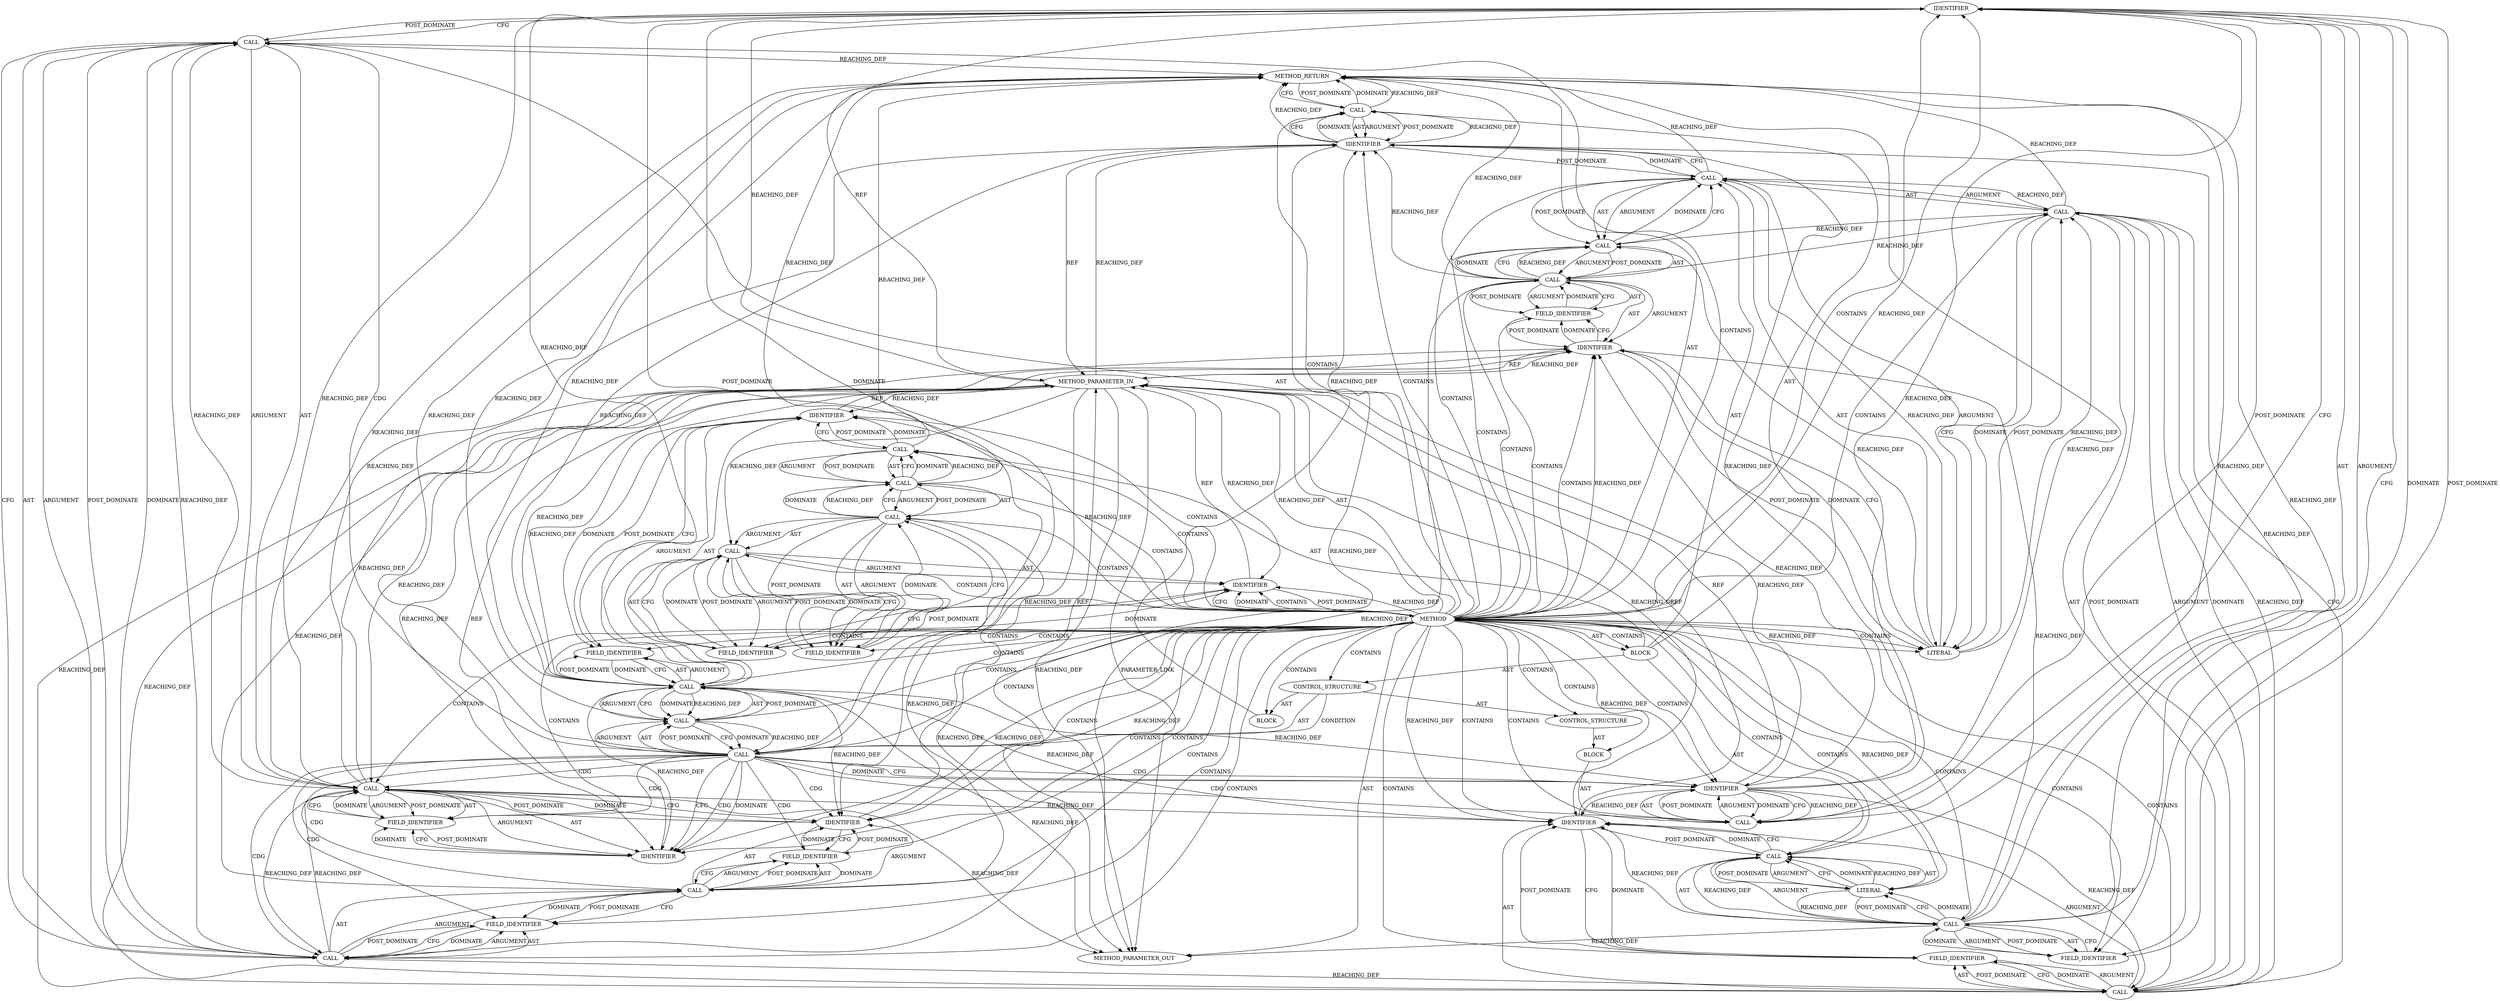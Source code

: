 digraph {
  10006 [label=IDENTIFIER ORDER=1 ARGUMENT_INDEX=1 CODE="strp" COLUMN_NUMBER=2 LINE_NUMBER=583 TYPE_FULL_NAME="tls_strparser*" NAME="strp"]
  9989 [label=FIELD_IDENTIFIER ORDER=2 ARGUMENT_INDEX=2 CODE="copy_mode" COLUMN_NUMBER=14 LINE_NUMBER=578 CANONICAL_NAME="copy_mode"]
  9976 [label=BLOCK ORDER=2 ARGUMENT_INDEX=-1 CODE="{
	WARN_ON(!strp->stm.full_len);

	if (likely(!strp->copy_mode))
		tcp_read_done(strp->sk, strp->stm.full_len);
	else
		tls_strp_flush_anchor_copy(strp);

	strp->msg_ready = 0;
	memset(&strp->stm, 0, sizeof(strp->stm));

	tls_strp_check_rcv(strp);
}" COLUMN_NUMBER=1 LINE_NUMBER=575 TYPE_FULL_NAME="void"]
  9991 [label=CALL ORDER=1 ARGUMENT_INDEX=1 CODE="tcp_read_done(strp->sk, strp->stm.full_len)" COLUMN_NUMBER=3 METHOD_FULL_NAME="tcp_read_done" LINE_NUMBER=579 TYPE_FULL_NAME="<empty>" DISPATCH_TYPE="STATIC_DISPATCH" SIGNATURE="" NAME="tcp_read_done"]
  10013 [label=FIELD_IDENTIFIER ORDER=2 ARGUMENT_INDEX=2 CODE="stm" COLUMN_NUMBER=10 LINE_NUMBER=584 CANONICAL_NAME="stm"]
  10007 [label=FIELD_IDENTIFIER ORDER=2 ARGUMENT_INDEX=2 CODE="msg_ready" COLUMN_NUMBER=2 LINE_NUMBER=583 CANONICAL_NAME="msg_ready"]
  9993 [label=IDENTIFIER ORDER=1 ARGUMENT_INDEX=1 CODE="strp" COLUMN_NUMBER=17 LINE_NUMBER=579 TYPE_FULL_NAME="tls_strparser*" NAME="strp"]
  9984 [label=CONTROL_STRUCTURE CONTROL_STRUCTURE_TYPE="IF" ORDER=2 PARSER_TYPE_NAME="CASTIfStatement" ARGUMENT_INDEX=-1 CODE="if (likely(!strp->copy_mode))" COLUMN_NUMBER=2 LINE_NUMBER=578]
  10008 [label=LITERAL ORDER=2 ARGUMENT_INDEX=2 CODE="0" COLUMN_NUMBER=20 LINE_NUMBER=583 TYPE_FULL_NAME="int"]
  9977 [label=CALL ORDER=1 ARGUMENT_INDEX=-1 CODE="WARN_ON(!strp->stm.full_len)" COLUMN_NUMBER=2 METHOD_FULL_NAME="WARN_ON" LINE_NUMBER=576 TYPE_FULL_NAME="<empty>" DISPATCH_TYPE="STATIC_DISPATCH" SIGNATURE="" NAME="WARN_ON"]
  9996 [label=CALL ORDER=1 ARGUMENT_INDEX=1 CODE="strp->stm" COLUMN_NUMBER=27 METHOD_FULL_NAME="<operator>.indirectFieldAccess" LINE_NUMBER=579 TYPE_FULL_NAME="<empty>" DISPATCH_TYPE="STATIC_DISPATCH" SIGNATURE="" NAME="<operator>.indirectFieldAccess"]
  9990 [label=BLOCK ORDER=2 ARGUMENT_INDEX=-1 CODE="<empty>" COLUMN_NUMBER=3 LINE_NUMBER=579 TYPE_FULL_NAME="void"]
  9988 [label=IDENTIFIER ORDER=1 ARGUMENT_INDEX=1 CODE="strp" COLUMN_NUMBER=14 LINE_NUMBER=578 TYPE_FULL_NAME="tls_strparser*" NAME="strp"]
  10016 [label=CALL ORDER=1 ARGUMENT_INDEX=1 CODE="strp->stm" COLUMN_NUMBER=31 METHOD_FULL_NAME="<operator>.indirectFieldAccess" LINE_NUMBER=584 TYPE_FULL_NAME="<empty>" DISPATCH_TYPE="STATIC_DISPATCH" SIGNATURE="" NAME="<operator>.indirectFieldAccess"]
  9974 [label=METHOD COLUMN_NUMBER=1 LINE_NUMBER=574 COLUMN_NUMBER_END=1 IS_EXTERNAL=false SIGNATURE="void tls_strp_msg_done (tls_strparser*)" NAME="tls_strp_msg_done" AST_PARENT_TYPE="TYPE_DECL" AST_PARENT_FULL_NAME="tls_strp.c:<global>" ORDER=23 CODE="void tls_strp_msg_done(struct tls_strparser *strp)
{
	WARN_ON(!strp->stm.full_len);

	if (likely(!strp->copy_mode))
		tcp_read_done(strp->sk, strp->stm.full_len);
	else
		tls_strp_flush_anchor_copy(strp);

	strp->msg_ready = 0;
	memset(&strp->stm, 0, sizeof(strp->stm));

	tls_strp_check_rcv(strp);
}" FULL_NAME="tls_strp_msg_done" LINE_NUMBER_END=587 FILENAME="tls_strp.c"]
  10003 [label=IDENTIFIER ORDER=1 ARGUMENT_INDEX=1 CODE="strp" COLUMN_NUMBER=30 LINE_NUMBER=581 TYPE_FULL_NAME="tls_strparser*" NAME="strp"]
  10002 [label=CALL ORDER=1 ARGUMENT_INDEX=1 CODE="tls_strp_flush_anchor_copy(strp)" COLUMN_NUMBER=3 METHOD_FULL_NAME="tls_strp_flush_anchor_copy" LINE_NUMBER=581 TYPE_FULL_NAME="<empty>" DISPATCH_TYPE="STATIC_DISPATCH" SIGNATURE="" NAME="tls_strp_flush_anchor_copy"]
  9980 [label=CALL ORDER=1 ARGUMENT_INDEX=1 CODE="strp->stm" COLUMN_NUMBER=11 METHOD_FULL_NAME="<operator>.indirectFieldAccess" LINE_NUMBER=576 TYPE_FULL_NAME="<empty>" DISPATCH_TYPE="STATIC_DISPATCH" SIGNATURE="" NAME="<operator>.indirectFieldAccess"]
  9981 [label=IDENTIFIER ORDER=1 ARGUMENT_INDEX=1 CODE="strp" COLUMN_NUMBER=11 LINE_NUMBER=576 TYPE_FULL_NAME="tls_strparser*" NAME="strp"]
  10005 [label=CALL ORDER=1 ARGUMENT_INDEX=1 CODE="strp->msg_ready" COLUMN_NUMBER=2 METHOD_FULL_NAME="<operator>.indirectFieldAccess" LINE_NUMBER=583 TYPE_FULL_NAME="<empty>" DISPATCH_TYPE="STATIC_DISPATCH" SIGNATURE="" NAME="<operator>.indirectFieldAccess"]
  10010 [label=CALL ORDER=1 ARGUMENT_INDEX=1 CODE="&strp->stm" COLUMN_NUMBER=9 METHOD_FULL_NAME="<operator>.addressOf" LINE_NUMBER=584 TYPE_FULL_NAME="<empty>" DISPATCH_TYPE="STATIC_DISPATCH" SIGNATURE="" NAME="<operator>.addressOf"]
  9987 [label=CALL ORDER=1 ARGUMENT_INDEX=1 CODE="strp->copy_mode" COLUMN_NUMBER=14 METHOD_FULL_NAME="<operator>.indirectFieldAccess" LINE_NUMBER=578 TYPE_FULL_NAME="<empty>" DISPATCH_TYPE="STATIC_DISPATCH" SIGNATURE="" NAME="<operator>.indirectFieldAccess"]
  9986 [label=CALL ORDER=1 ARGUMENT_INDEX=1 CODE="!strp->copy_mode" COLUMN_NUMBER=13 METHOD_FULL_NAME="<operator>.logicalNot" LINE_NUMBER=578 TYPE_FULL_NAME="<empty>" DISPATCH_TYPE="STATIC_DISPATCH" SIGNATURE="" NAME="<operator>.logicalNot"]
  10009 [label=CALL ORDER=4 ARGUMENT_INDEX=-1 CODE="memset(&strp->stm, 0, sizeof(strp->stm))" COLUMN_NUMBER=2 METHOD_FULL_NAME="memset" LINE_NUMBER=584 TYPE_FULL_NAME="<empty>" DISPATCH_TYPE="STATIC_DISPATCH" SIGNATURE="" NAME="memset"]
  10001 [label=BLOCK ORDER=1 ARGUMENT_INDEX=-1 CODE="<empty>" COLUMN_NUMBER=3 LINE_NUMBER=581 TYPE_FULL_NAME="void"]
  9975 [label=METHOD_PARAMETER_IN ORDER=1 CODE="struct tls_strparser *strp" IS_VARIADIC=false COLUMN_NUMBER=24 LINE_NUMBER=574 TYPE_FULL_NAME="tls_strparser*" EVALUATION_STRATEGY="BY_VALUE" INDEX=1 NAME="strp"]
  10011 [label=CALL ORDER=1 ARGUMENT_INDEX=1 CODE="strp->stm" COLUMN_NUMBER=10 METHOD_FULL_NAME="<operator>.indirectFieldAccess" LINE_NUMBER=584 TYPE_FULL_NAME="<empty>" DISPATCH_TYPE="STATIC_DISPATCH" SIGNATURE="" NAME="<operator>.indirectFieldAccess"]
  10012 [label=IDENTIFIER ORDER=1 ARGUMENT_INDEX=1 CODE="strp" COLUMN_NUMBER=10 LINE_NUMBER=584 TYPE_FULL_NAME="tls_strparser*" NAME="strp"]
  9985 [label=CALL ORDER=1 ARGUMENT_INDEX=-1 CODE="likely(!strp->copy_mode)" COLUMN_NUMBER=6 METHOD_FULL_NAME="likely" LINE_NUMBER=578 TYPE_FULL_NAME="<empty>" DISPATCH_TYPE="STATIC_DISPATCH" SIGNATURE="" NAME="likely"]
  9983 [label=FIELD_IDENTIFIER ORDER=2 ARGUMENT_INDEX=2 CODE="full_len" COLUMN_NUMBER=11 LINE_NUMBER=576 CANONICAL_NAME="full_len"]
  9997 [label=IDENTIFIER ORDER=1 ARGUMENT_INDEX=1 CODE="strp" COLUMN_NUMBER=27 LINE_NUMBER=579 TYPE_FULL_NAME="tls_strparser*" NAME="strp"]
  9995 [label=CALL ORDER=2 ARGUMENT_INDEX=2 CODE="strp->stm.full_len" COLUMN_NUMBER=27 METHOD_FULL_NAME="<operator>.fieldAccess" LINE_NUMBER=579 TYPE_FULL_NAME="<empty>" DISPATCH_TYPE="STATIC_DISPATCH" SIGNATURE="" NAME="<operator>.fieldAccess"]
  21541 [label=METHOD_PARAMETER_OUT ORDER=1 CODE="struct tls_strparser *strp" IS_VARIADIC=false COLUMN_NUMBER=24 LINE_NUMBER=574 TYPE_FULL_NAME="tls_strparser*" EVALUATION_STRATEGY="BY_VALUE" INDEX=1 NAME="strp"]
  10017 [label=IDENTIFIER ORDER=1 ARGUMENT_INDEX=1 CODE="strp" COLUMN_NUMBER=31 LINE_NUMBER=584 TYPE_FULL_NAME="tls_strparser*" NAME="strp"]
  10014 [label=LITERAL ORDER=2 ARGUMENT_INDEX=2 CODE="0" COLUMN_NUMBER=21 LINE_NUMBER=584 TYPE_FULL_NAME="int"]
  10000 [label=CONTROL_STRUCTURE CONTROL_STRUCTURE_TYPE="ELSE" ORDER=3 PARSER_TYPE_NAME="CASTExpressionStatement" ARGUMENT_INDEX=-1 CODE="else" COLUMN_NUMBER=3 LINE_NUMBER=581]
  10015 [label=CALL ORDER=3 ARGUMENT_INDEX=3 CODE="sizeof(strp->stm)" COLUMN_NUMBER=24 METHOD_FULL_NAME="<operator>.sizeOf" LINE_NUMBER=584 TYPE_FULL_NAME="<empty>" DISPATCH_TYPE="STATIC_DISPATCH" SIGNATURE="" NAME="<operator>.sizeOf"]
  9979 [label=CALL ORDER=1 ARGUMENT_INDEX=1 CODE="strp->stm.full_len" COLUMN_NUMBER=11 METHOD_FULL_NAME="<operator>.fieldAccess" LINE_NUMBER=576 TYPE_FULL_NAME="<empty>" DISPATCH_TYPE="STATIC_DISPATCH" SIGNATURE="" NAME="<operator>.fieldAccess"]
  10004 [label=CALL ORDER=3 ARGUMENT_INDEX=-1 CODE="strp->msg_ready = 0" COLUMN_NUMBER=2 METHOD_FULL_NAME="<operator>.assignment" LINE_NUMBER=583 TYPE_FULL_NAME="<empty>" DISPATCH_TYPE="STATIC_DISPATCH" SIGNATURE="" NAME="<operator>.assignment"]
  9992 [label=CALL ORDER=1 ARGUMENT_INDEX=1 CODE="strp->sk" COLUMN_NUMBER=17 METHOD_FULL_NAME="<operator>.indirectFieldAccess" LINE_NUMBER=579 TYPE_FULL_NAME="<empty>" DISPATCH_TYPE="STATIC_DISPATCH" SIGNATURE="" NAME="<operator>.indirectFieldAccess"]
  9982 [label=FIELD_IDENTIFIER ORDER=2 ARGUMENT_INDEX=2 CODE="stm" COLUMN_NUMBER=11 LINE_NUMBER=576 CANONICAL_NAME="stm"]
  10018 [label=FIELD_IDENTIFIER ORDER=2 ARGUMENT_INDEX=2 CODE="stm" COLUMN_NUMBER=31 LINE_NUMBER=584 CANONICAL_NAME="stm"]
  9978 [label=CALL ORDER=1 ARGUMENT_INDEX=1 CODE="!strp->stm.full_len" COLUMN_NUMBER=10 METHOD_FULL_NAME="<operator>.logicalNot" LINE_NUMBER=576 TYPE_FULL_NAME="<empty>" DISPATCH_TYPE="STATIC_DISPATCH" SIGNATURE="" NAME="<operator>.logicalNot"]
  9998 [label=FIELD_IDENTIFIER ORDER=2 ARGUMENT_INDEX=2 CODE="stm" COLUMN_NUMBER=27 LINE_NUMBER=579 CANONICAL_NAME="stm"]
  10019 [label=CALL ORDER=5 ARGUMENT_INDEX=-1 CODE="tls_strp_check_rcv(strp)" COLUMN_NUMBER=2 METHOD_FULL_NAME="tls_strp_check_rcv" LINE_NUMBER=586 TYPE_FULL_NAME="<empty>" DISPATCH_TYPE="STATIC_DISPATCH" SIGNATURE="" NAME="tls_strp_check_rcv"]
  9994 [label=FIELD_IDENTIFIER ORDER=2 ARGUMENT_INDEX=2 CODE="sk" COLUMN_NUMBER=17 LINE_NUMBER=579 CANONICAL_NAME="sk"]
  10021 [label=METHOD_RETURN ORDER=3 CODE="RET" COLUMN_NUMBER=1 LINE_NUMBER=574 TYPE_FULL_NAME="void" EVALUATION_STRATEGY="BY_VALUE"]
  9999 [label=FIELD_IDENTIFIER ORDER=2 ARGUMENT_INDEX=2 CODE="full_len" COLUMN_NUMBER=27 LINE_NUMBER=579 CANONICAL_NAME="full_len"]
  10020 [label=IDENTIFIER ORDER=1 ARGUMENT_INDEX=1 CODE="strp" COLUMN_NUMBER=21 LINE_NUMBER=586 TYPE_FULL_NAME="tls_strparser*" NAME="strp"]
  9987 -> 9986 [label=CFG ]
  10008 -> 10005 [label=REACHING_DEF VARIABLE="0"]
  9995 -> 9991 [label=DOMINATE ]
  9992 -> 10012 [label=REACHING_DEF VARIABLE="strp->sk"]
  9980 -> 9982 [label=POST_DOMINATE ]
  9995 -> 9991 [label=REACHING_DEF VARIABLE="strp->stm.full_len"]
  9974 -> 9981 [label=REACHING_DEF VARIABLE=""]
  9992 -> 9991 [label=REACHING_DEF VARIABLE="strp->sk"]
  10005 -> 21541 [label=REACHING_DEF VARIABLE="strp->msg_ready"]
  10005 -> 10007 [label=ARGUMENT ]
  9974 -> 9997 [label=CONTAINS ]
  9995 -> 10011 [label=REACHING_DEF VARIABLE="strp->stm.full_len"]
  9998 -> 9996 [label=DOMINATE ]
  9974 -> 9999 [label=CONTAINS ]
  9979 -> 9995 [label=REACHING_DEF VARIABLE="strp->stm.full_len"]
  9987 -> 10006 [label=REACHING_DEF VARIABLE="strp->copy_mode"]
  9975 -> 10017 [label=REACHING_DEF VARIABLE="strp"]
  10002 -> 10006 [label=CFG ]
  10019 -> 10021 [label=DOMINATE ]
  9991 -> 9995 [label=AST ]
  10014 -> 10015 [label=REACHING_DEF VARIABLE="0"]
  10014 -> 10010 [label=POST_DOMINATE ]
  10004 -> 10005 [label=AST ]
  10016 -> 10021 [label=REACHING_DEF VARIABLE="strp->stm"]
  9974 -> 10011 [label=CONTAINS ]
  9985 -> 9986 [label=ARGUMENT ]
  9975 -> 9992 [label=REACHING_DEF VARIABLE="strp"]
  10016 -> 10018 [label=AST ]
  9985 -> 9993 [label=CFG ]
  10010 -> 10011 [label=AST ]
  9987 -> 9988 [label=ARGUMENT ]
  9974 -> 9993 [label=REACHING_DEF VARIABLE=""]
  10011 -> 10010 [label=DOMINATE ]
  9987 -> 9989 [label=AST ]
  9974 -> 10020 [label=REACHING_DEF VARIABLE=""]
  9974 -> 10017 [label=REACHING_DEF VARIABLE=""]
  10018 -> 10016 [label=DOMINATE ]
  9978 -> 9979 [label=AST ]
  10003 -> 10002 [label=DOMINATE ]
  10008 -> 10004 [label=CFG ]
  9992 -> 9997 [label=DOMINATE ]
  10007 -> 10005 [label=CFG ]
  9992 -> 9997 [label=CFG ]
  9996 -> 9999 [label=CFG ]
  10003 -> 10017 [label=REACHING_DEF VARIABLE="strp"]
  9974 -> 9981 [label=CFG ]
  10006 -> 10002 [label=POST_DOMINATE ]
  9976 -> 9977 [label=AST ]
  10004 -> 10008 [label=ARGUMENT ]
  9987 -> 9986 [label=DOMINATE ]
  9982 -> 9980 [label=CFG ]
  9983 -> 9980 [label=POST_DOMINATE ]
  10007 -> 10006 [label=POST_DOMINATE ]
  9985 -> 9992 [label=CDG ]
  9975 -> 9980 [label=REACHING_DEF VARIABLE="strp"]
  9985 -> 10003 [label=DOMINATE ]
  10015 -> 10009 [label=DOMINATE ]
  10015 -> 10016 [label=AST ]
  10009 -> 10014 [label=AST ]
  10010 -> 10011 [label=POST_DOMINATE ]
  9985 -> 9996 [label=CDG ]
  9994 -> 9992 [label=CFG ]
  9974 -> 10006 [label=CONTAINS ]
  9974 -> 10010 [label=CONTAINS ]
  9985 -> 9986 [label=AST ]
  9997 -> 9975 [label=REF ]
  9978 -> 9977 [label=CFG ]
  9974 -> 9980 [label=CONTAINS ]
  9981 -> 9975 [label=REF ]
  10015 -> 10016 [label=ARGUMENT ]
  10018 -> 10016 [label=CFG ]
  10005 -> 10004 [label=REACHING_DEF VARIABLE="strp->msg_ready"]
  9979 -> 9978 [label=DOMINATE ]
  9974 -> 9987 [label=CONTAINS ]
  10010 -> 10015 [label=REACHING_DEF VARIABLE="&strp->stm"]
  9978 -> 9979 [label=ARGUMENT ]
  9992 -> 9993 [label=ARGUMENT ]
  9974 -> 10021 [label=AST ]
  10009 -> 10015 [label=ARGUMENT ]
  9974 -> 9982 [label=CONTAINS ]
  10009 -> 10015 [label=POST_DOMINATE ]
  10002 -> 10021 [label=REACHING_DEF VARIABLE="tls_strp_flush_anchor_copy(strp)"]
  9981 -> 9974 [label=POST_DOMINATE ]
  9986 -> 10021 [label=REACHING_DEF VARIABLE="!strp->copy_mode"]
  10005 -> 10007 [label=AST ]
  9985 -> 9993 [label=CDG ]
  9985 -> 9999 [label=CDG ]
  10010 -> 10009 [label=REACHING_DEF VARIABLE="&strp->stm"]
  10003 -> 10020 [label=REACHING_DEF VARIABLE="strp"]
  10012 -> 10004 [label=POST_DOMINATE ]
  9975 -> 21541 [label=REACHING_DEF VARIABLE="strp"]
  9974 -> 9990 [label=CONTAINS ]
  9975 -> 9987 [label=REACHING_DEF VARIABLE="strp"]
  9986 -> 9987 [label=AST ]
  9974 -> 9994 [label=CONTAINS ]
  10008 -> 10005 [label=POST_DOMINATE ]
  9974 -> 10009 [label=CONTAINS ]
  9996 -> 9998 [label=ARGUMENT ]
  9999 -> 9995 [label=DOMINATE ]
  10008 -> 10004 [label=DOMINATE ]
  10011 -> 10013 [label=ARGUMENT ]
  10002 -> 10003 [label=AST ]
  9978 -> 10021 [label=REACHING_DEF VARIABLE="!strp->stm.full_len"]
  9974 -> 9992 [label=CONTAINS ]
  9975 -> 10003 [label=REACHING_DEF VARIABLE="strp"]
  9978 -> 9979 [label=POST_DOMINATE ]
  9980 -> 9983 [label=DOMINATE ]
  10003 -> 9975 [label=REF ]
  10020 -> 10019 [label=REACHING_DEF VARIABLE="strp"]
  9979 -> 9996 [label=REACHING_DEF VARIABLE="strp->stm.full_len"]
  9977 -> 9988 [label=DOMINATE ]
  9986 -> 9987 [label=POST_DOMINATE ]
  9975 -> 9993 [label=REACHING_DEF VARIABLE="strp"]
  10003 -> 10011 [label=REACHING_DEF VARIABLE="strp"]
  9995 -> 9992 [label=REACHING_DEF VARIABLE="strp->stm.full_len"]
  9988 -> 9975 [label=REF ]
  9987 -> 10020 [label=REACHING_DEF VARIABLE="strp->copy_mode"]
  9995 -> 9999 [label=ARGUMENT ]
  9997 -> 9992 [label=POST_DOMINATE ]
  9985 -> 9986 [label=POST_DOMINATE ]
  10009 -> 10020 [label=DOMINATE ]
  9981 -> 9982 [label=DOMINATE ]
  9996 -> 9999 [label=DOMINATE ]
  10016 -> 10017 [label=AST ]
  10008 -> 10004 [label=REACHING_DEF VARIABLE="0"]
  9974 -> 10006 [label=REACHING_DEF VARIABLE=""]
  9985 -> 9998 [label=CDG ]
  10002 -> 10003 [label=POST_DOMINATE ]
  9974 -> 9975 [label=AST ]
  9989 -> 9987 [label=DOMINATE ]
  10014 -> 10010 [label=REACHING_DEF VARIABLE="0"]
  9975 -> 9997 [label=REACHING_DEF VARIABLE="strp"]
  10011 -> 10010 [label=REACHING_DEF VARIABLE="strp->stm"]
  10006 -> 9985 [label=POST_DOMINATE ]
  9974 -> 10003 [label=CONTAINS ]
  10004 -> 10008 [label=AST ]
  10017 -> 10018 [label=DOMINATE ]
  9974 -> 9997 [label=REACHING_DEF VARIABLE=""]
  9976 -> 10004 [label=AST ]
  9974 -> 10018 [label=CONTAINS ]
  9974 -> 9977 [label=CONTAINS ]
  9988 -> 9977 [label=POST_DOMINATE ]
  9997 -> 9998 [label=DOMINATE ]
  10006 -> 9975 [label=REF ]
  9986 -> 9985 [label=CFG ]
  9987 -> 21541 [label=REACHING_DEF VARIABLE="strp->copy_mode"]
  10004 -> 10005 [label=ARGUMENT ]
  10009 -> 10021 [label=REACHING_DEF VARIABLE="memset(&strp->stm, 0, sizeof(strp->stm))"]
  9992 -> 21541 [label=REACHING_DEF VARIABLE="strp->sk"]
  10011 -> 10017 [label=REACHING_DEF VARIABLE="strp->stm"]
  10019 -> 10021 [label=REACHING_DEF VARIABLE="tls_strp_check_rcv(strp)"]
  9991 -> 9995 [label=ARGUMENT ]
  10010 -> 10011 [label=ARGUMENT ]
  9974 -> 21541 [label=AST ]
  10020 -> 10019 [label=CFG ]
  9995 -> 9999 [label=AST ]
  9999 -> 9995 [label=CFG ]
  9996 -> 9997 [label=ARGUMENT ]
  9985 -> 9994 [label=CDG ]
  9992 -> 10021 [label=REACHING_DEF VARIABLE="strp->sk"]
  9974 -> 10002 [label=CONTAINS ]
  9985 -> 9991 [label=CDG ]
  9979 -> 9978 [label=REACHING_DEF VARIABLE="strp->stm.full_len"]
  9991 -> 9992 [label=AST ]
  10009 -> 10015 [label=AST ]
  9995 -> 9996 [label=AST ]
  9981 -> 9982 [label=CFG ]
  9974 -> 10008 [label=CONTAINS ]
  9974 -> 10003 [label=REACHING_DEF VARIABLE=""]
  9974 -> 10017 [label=CONTAINS ]
  9996 -> 9997 [label=AST ]
  10016 -> 10015 [label=DOMINATE ]
  9980 -> 9983 [label=CFG ]
  10003 -> 10002 [label=CFG ]
  10014 -> 10009 [label=REACHING_DEF VARIABLE="0"]
  10016 -> 10015 [label=CFG ]
  9974 -> 9979 [label=CONTAINS ]
  10003 -> 10012 [label=REACHING_DEF VARIABLE="strp"]
  9992 -> 10020 [label=REACHING_DEF VARIABLE="strp->sk"]
  10020 -> 10009 [label=POST_DOMINATE ]
  10013 -> 10012 [label=POST_DOMINATE ]
  9985 -> 10003 [label=CFG ]
  9979 -> 9983 [label=POST_DOMINATE ]
  9974 -> 10015 [label=CONTAINS ]
  9992 -> 9994 [label=ARGUMENT ]
  10013 -> 10011 [label=CFG ]
  9980 -> 9981 [label=ARGUMENT ]
  10010 -> 10021 [label=REACHING_DEF VARIABLE="&strp->stm"]
  9987 -> 10003 [label=REACHING_DEF VARIABLE="strp->copy_mode"]
  9974 -> 9975 [label=REACHING_DEF VARIABLE=""]
  10014 -> 10017 [label=DOMINATE ]
  9995 -> 9991 [label=CFG ]
  9996 -> 9998 [label=POST_DOMINATE ]
  10005 -> 10021 [label=REACHING_DEF VARIABLE="strp->msg_ready"]
  9979 -> 9983 [label=ARGUMENT ]
  9985 -> 10006 [label=DOMINATE ]
  10009 -> 10010 [label=AST ]
  10005 -> 10017 [label=REACHING_DEF VARIABLE="strp->msg_ready"]
  10002 -> 10003 [label=ARGUMENT ]
  9974 -> 9983 [label=CONTAINS ]
  9974 -> 9981 [label=DOMINATE ]
  9975 -> 9996 [label=REACHING_DEF VARIABLE="strp"]
  9977 -> 9978 [label=ARGUMENT ]
  9993 -> 9994 [label=DOMINATE ]
  10011 -> 10013 [label=AST ]
  9974 -> 10020 [label=CONTAINS ]
  9982 -> 9981 [label=POST_DOMINATE ]
  9979 -> 9980 [label=ARGUMENT ]
  9974 -> 10013 [label=CONTAINS ]
  9976 -> 10019 [label=AST ]
  9974 -> 9993 [label=CONTAINS ]
  9988 -> 9989 [label=CFG ]
  10017 -> 10018 [label=CFG ]
  9975 -> 10011 [label=REACHING_DEF VARIABLE="strp"]
  9976 -> 9984 [label=AST ]
  9974 -> 9985 [label=CONTAINS ]
  9974 -> 10007 [label=CONTAINS ]
  10011 -> 10013 [label=POST_DOMINATE ]
  10004 -> 10021 [label=REACHING_DEF VARIABLE="strp->msg_ready = 0"]
  9974 -> 10004 [label=CONTAINS ]
  10010 -> 10014 [label=CFG ]
  10016 -> 21541 [label=REACHING_DEF VARIABLE="strp->stm"]
  9984 -> 9985 [label=CONDITION ]
  9996 -> 9998 [label=AST ]
  10019 -> 10020 [label=AST ]
  10012 -> 10013 [label=CFG ]
  9974 -> 9998 [label=CONTAINS ]
  9993 -> 9994 [label=CFG ]
  9979 -> 9978 [label=CFG ]
  10009 -> 10010 [label=ARGUMENT ]
  9987 -> 10021 [label=REACHING_DEF VARIABLE="strp->copy_mode"]
  9978 -> 9977 [label=DOMINATE ]
  9986 -> 9985 [label=DOMINATE ]
  9974 -> 9978 [label=CONTAINS ]
  10016 -> 10017 [label=ARGUMENT ]
  9986 -> 9987 [label=ARGUMENT ]
  10015 -> 10016 [label=POST_DOMINATE ]
  9975 -> 10006 [label=REACHING_DEF VARIABLE="strp"]
  9992 -> 9994 [label=POST_DOMINATE ]
  10020 -> 10021 [label=REACHING_DEF VARIABLE="strp"]
  10014 -> 10017 [label=CFG ]
  9991 -> 10021 [label=REACHING_DEF VARIABLE="tcp_read_done(strp->sk, strp->stm.full_len)"]
  10003 -> 10006 [label=REACHING_DEF VARIABLE="strp"]
  9986 -> 9985 [label=REACHING_DEF VARIABLE="!strp->copy_mode"]
  9989 -> 9988 [label=POST_DOMINATE ]
  9980 -> 9982 [label=ARGUMENT ]
  9987 -> 9988 [label=AST ]
  9987 -> 9989 [label=ARGUMENT ]
  10011 -> 10010 [label=CFG ]
  9985 -> 10002 [label=CDG ]
  9974 -> 9976 [label=AST ]
  9975 -> 9988 [label=REACHING_DEF VARIABLE="strp"]
  9975 -> 10012 [label=REACHING_DEF VARIABLE="strp"]
  9998 -> 9997 [label=POST_DOMINATE ]
  10013 -> 10011 [label=DOMINATE ]
  9985 -> 9993 [label=DOMINATE ]
  10004 -> 10008 [label=POST_DOMINATE ]
  10006 -> 10007 [label=CFG ]
  9994 -> 9993 [label=POST_DOMINATE ]
  9992 -> 10017 [label=REACHING_DEF VARIABLE="strp->sk"]
  9987 -> 9989 [label=POST_DOMINATE ]
  9984 -> 9985 [label=AST ]
  9980 -> 9982 [label=AST ]
  9991 -> 9992 [label=ARGUMENT ]
  10005 -> 10012 [label=REACHING_DEF VARIABLE="strp->msg_ready"]
  9974 -> 9976 [label=CONTAINS ]
  9974 -> 10001 [label=CONTAINS ]
  10015 -> 10009 [label=CFG ]
  10012 -> 9975 [label=REF ]
  9977 -> 10021 [label=REACHING_DEF VARIABLE="WARN_ON(!strp->stm.full_len)"]
  10018 -> 10017 [label=POST_DOMINATE ]
  9975 -> 10020 [label=REACHING_DEF VARIABLE="strp"]
  9989 -> 9987 [label=CFG ]
  9980 -> 9981 [label=AST ]
  10005 -> 10008 [label=CFG ]
  10020 -> 9975 [label=REF ]
  10007 -> 10005 [label=DOMINATE ]
  9974 -> 9988 [label=REACHING_DEF VARIABLE=""]
  9987 -> 10012 [label=REACHING_DEF VARIABLE="strp->copy_mode"]
  9974 -> 9981 [label=CONTAINS ]
  9983 -> 9979 [label=DOMINATE ]
  9992 -> 9994 [label=AST ]
  10006 -> 9991 [label=POST_DOMINATE ]
  10000 -> 10001 [label=AST ]
  9992 -> 10006 [label=REACHING_DEF VARIABLE="strp->sk"]
  10019 -> 10020 [label=ARGUMENT ]
  9974 -> 9984 [label=CONTAINS ]
  9993 -> 9975 [label=REF ]
  10016 -> 10015 [label=REACHING_DEF VARIABLE="strp->stm"]
  9974 -> 10012 [label=REACHING_DEF VARIABLE=""]
  10016 -> 10018 [label=POST_DOMINATE ]
  10016 -> 10020 [label=REACHING_DEF VARIABLE="strp->stm"]
  9985 -> 10021 [label=REACHING_DEF VARIABLE="likely(!strp->copy_mode)"]
  10012 -> 10013 [label=DOMINATE ]
  9977 -> 9978 [label=POST_DOMINATE ]
  10003 -> 10002 [label=REACHING_DEF VARIABLE="strp"]
  10010 -> 10014 [label=DOMINATE ]
  9974 -> 10008 [label=REACHING_DEF VARIABLE=""]
  10017 -> 9975 [label=REF ]
  10005 -> 10008 [label=DOMINATE ]
  9974 -> 10014 [label=REACHING_DEF VARIABLE=""]
  9997 -> 9998 [label=CFG ]
  10001 -> 10002 [label=AST ]
  9991 -> 10006 [label=CFG ]
  9974 -> 10014 [label=CONTAINS ]
  9974 -> 10005 [label=CONTAINS ]
  9985 -> 9997 [label=CDG ]
  10016 -> 10010 [label=REACHING_DEF VARIABLE="strp->stm"]
  9974 -> 9996 [label=CONTAINS ]
  9998 -> 9996 [label=CFG ]
  9994 -> 9992 [label=DOMINATE ]
  9975 -> 9981 [label=REACHING_DEF VARIABLE="strp"]
  9987 -> 9986 [label=REACHING_DEF VARIABLE="strp->copy_mode"]
  10004 -> 10012 [label=DOMINATE ]
  9977 -> 9988 [label=CFG ]
  10020 -> 21541 [label=REACHING_DEF VARIABLE="strp"]
  9992 -> 9995 [label=REACHING_DEF VARIABLE="strp->sk"]
  9979 -> 9980 [label=AST ]
  9985 -> 9995 [label=CDG ]
  9995 -> 9999 [label=POST_DOMINATE ]
  9982 -> 9980 [label=DOMINATE ]
  10005 -> 10006 [label=AST ]
  10016 -> 10018 [label=ARGUMENT ]
  10011 -> 10012 [label=ARGUMENT ]
  9999 -> 9996 [label=POST_DOMINATE ]
  9984 -> 9990 [label=AST ]
  9974 -> 9991 [label=CONTAINS ]
  9977 -> 9978 [label=AST ]
  9987 -> 10017 [label=REACHING_DEF VARIABLE="strp->copy_mode"]
  10017 -> 10014 [label=POST_DOMINATE ]
  9974 -> 9995 [label=CONTAINS ]
  9974 -> 10012 [label=CONTAINS ]
  9974 -> 9988 [label=CONTAINS ]
  10005 -> 10020 [label=REACHING_DEF VARIABLE="strp->msg_ready"]
  10019 -> 10020 [label=POST_DOMINATE ]
  9975 -> 21541 [label=PARAMETER_LINK ]
  9974 -> 9986 [label=CONTAINS ]
  9976 -> 10009 [label=AST ]
  10011 -> 10012 [label=AST ]
  10004 -> 10012 [label=CFG ]
  9991 -> 9995 [label=POST_DOMINATE ]
  10019 -> 10021 [label=CFG ]
  9983 -> 9979 [label=CFG ]
  9988 -> 9989 [label=DOMINATE ]
  10021 -> 10019 [label=POST_DOMINATE ]
  9974 -> 10016 [label=CONTAINS ]
  9974 -> 10000 [label=CONTAINS ]
  9984 -> 10000 [label=AST ]
  10009 -> 10020 [label=CFG ]
  9979 -> 9983 [label=AST ]
  9974 -> 10019 [label=CONTAINS ]
  9987 -> 9997 [label=REACHING_DEF VARIABLE="strp->copy_mode"]
  10020 -> 10019 [label=DOMINATE ]
  10009 -> 10014 [label=ARGUMENT ]
  9974 -> 9989 [label=CONTAINS ]
  9990 -> 9991 [label=AST ]
  9985 -> 10003 [label=CDG ]
  10006 -> 10007 [label=DOMINATE ]
  9978 -> 9977 [label=REACHING_DEF VARIABLE="!strp->stm.full_len"]
  9995 -> 9996 [label=ARGUMENT ]
  9987 -> 9993 [label=REACHING_DEF VARIABLE="strp->copy_mode"]
  10005 -> 10006 [label=ARGUMENT ]
  10005 -> 10007 [label=POST_DOMINATE ]
  9992 -> 9993 [label=AST ]
}
